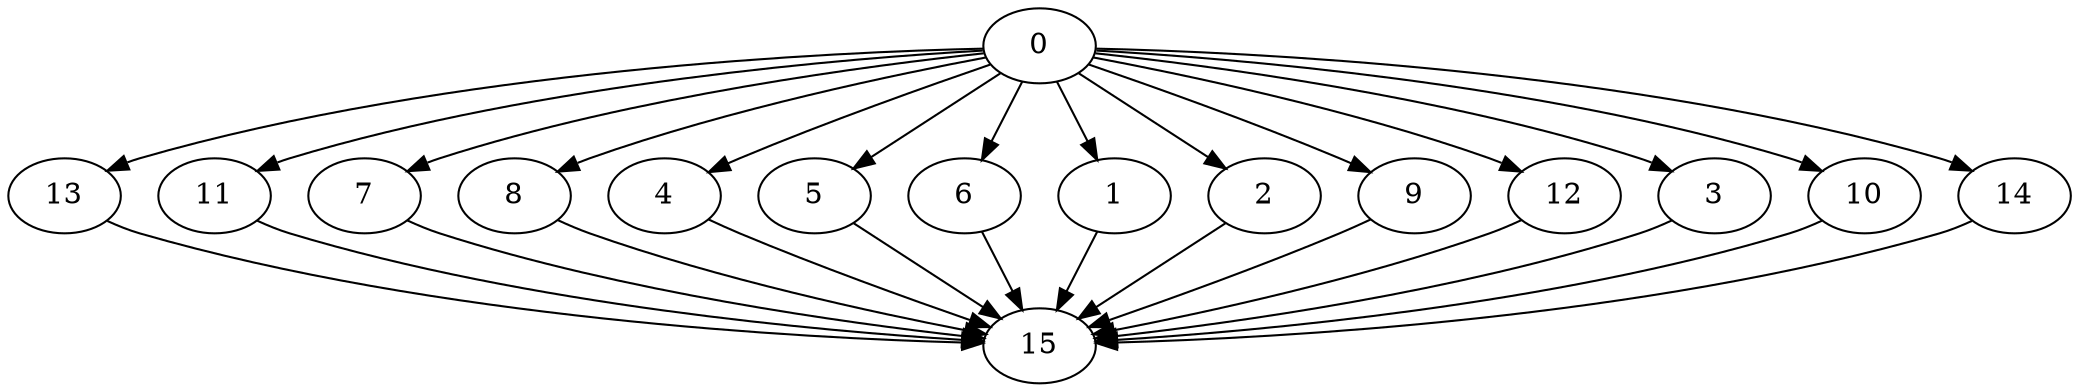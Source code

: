 digraph "Fork_Join_Nodes_16_CCR_0.10_WeightType_Random#3" {
	graph ["Duplicate states"=0,
		GraphType=F_J,
		"Max states in OPEN"=0,
		Modes="120000ms; topo-ordered tasks, ; Pruning: task equivalence, fixed order ready list, ; F-value: ; Optimisation: best schedule length (\
SL) optimisation on equal, ",
		NumberOfTasks=16,
		"Pruned using list schedule length"=244478,
		"States removed from OPEN"=0,
		TargetSystem="Homogeneous-4",
		"Time to schedule (ms)"=10348,
		"Total idle time"=123,
		"Total schedule length"=502,
		"Total sequential time"=1710,
		"Total states created"=28134070
	];
	0	["Finish time"=36,
		Processor=0,
		"Start time"=0,
		Weight=36];
	13	["Finish time"=413,
		Processor=1,
		"Start time"=235,
		Weight=178];
	0 -> 13	[Weight=6];
	11	["Finish time"=394,
		Processor=2,
		"Start time"=234,
		Weight=160];
	0 -> 11	[Weight=6];
	7	["Finish time"=438,
		Processor=3,
		"Start time"=278,
		Weight=160];
	0 -> 7	[Weight=9];
	8	["Finish time"=446,
		Processor=0,
		"Start time"=286,
		Weight=160];
	0 -> 8	[Weight=10];
	4	["Finish time"=286,
		Processor=0,
		"Start time"=143,
		Weight=143];
	0 -> 4	[Weight=8];
	5	["Finish time"=235,
		Processor=1,
		"Start time"=92,
		Weight=143];
	0 -> 5	[Weight=6];
	6	["Finish time"=171,
		Processor=3,
		"Start time"=46,
		Weight=125];
	0 -> 6	[Weight=10];
	1	["Finish time"=278,
		Processor=3,
		"Start time"=171,
		Weight=107];
	0 -> 1	[Weight=10];
	2	["Finish time"=143,
		Processor=0,
		"Start time"=36,
		Weight=107];
	0 -> 2	[Weight=8];
	9	["Finish time"=145,
		Processor=2,
		"Start time"=38,
		Weight=107];
	0 -> 9	[Weight=2];
	12	["Finish time"=234,
		Processor=2,
		"Start time"=145,
		Weight=89];
	0 -> 12	[Weight=3];
	3	["Finish time"=92,
		Processor=1,
		"Start time"=39,
		Weight=53];
	0 -> 3	[Weight=3];
	10	["Finish time"=447,
		Processor=2,
		"Start time"=394,
		Weight=53];
	0 -> 10	[Weight=10];
	14	["Finish time"=449,
		Processor=1,
		"Start time"=413,
		Weight=36];
	0 -> 14	[Weight=5];
	15	["Finish time"=502,
		Processor=1,
		"Start time"=449,
		Weight=53];
	13 -> 15	[Weight=8];
	11 -> 15	[Weight=6];
	7 -> 15	[Weight=4];
	8 -> 15	[Weight=3];
	4 -> 15	[Weight=4];
	5 -> 15	[Weight=3];
	6 -> 15	[Weight=7];
	1 -> 15	[Weight=9];
	2 -> 15	[Weight=9];
	9 -> 15	[Weight=2];
	12 -> 15	[Weight=8];
	3 -> 15	[Weight=7];
	10 -> 15	[Weight=2];
	14 -> 15	[Weight=3];
}
